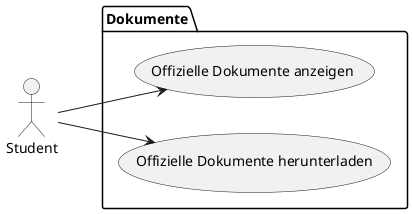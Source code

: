 @startuml
left to right direction
actor Student as stu

package Dokumente {
	usecase "Offizielle Dokumente anzeigen" as do_1
	usecase "Offizielle Dokumente herunterladen" as do_2
}

stu --> do_1
stu --> do_2

@enduml
